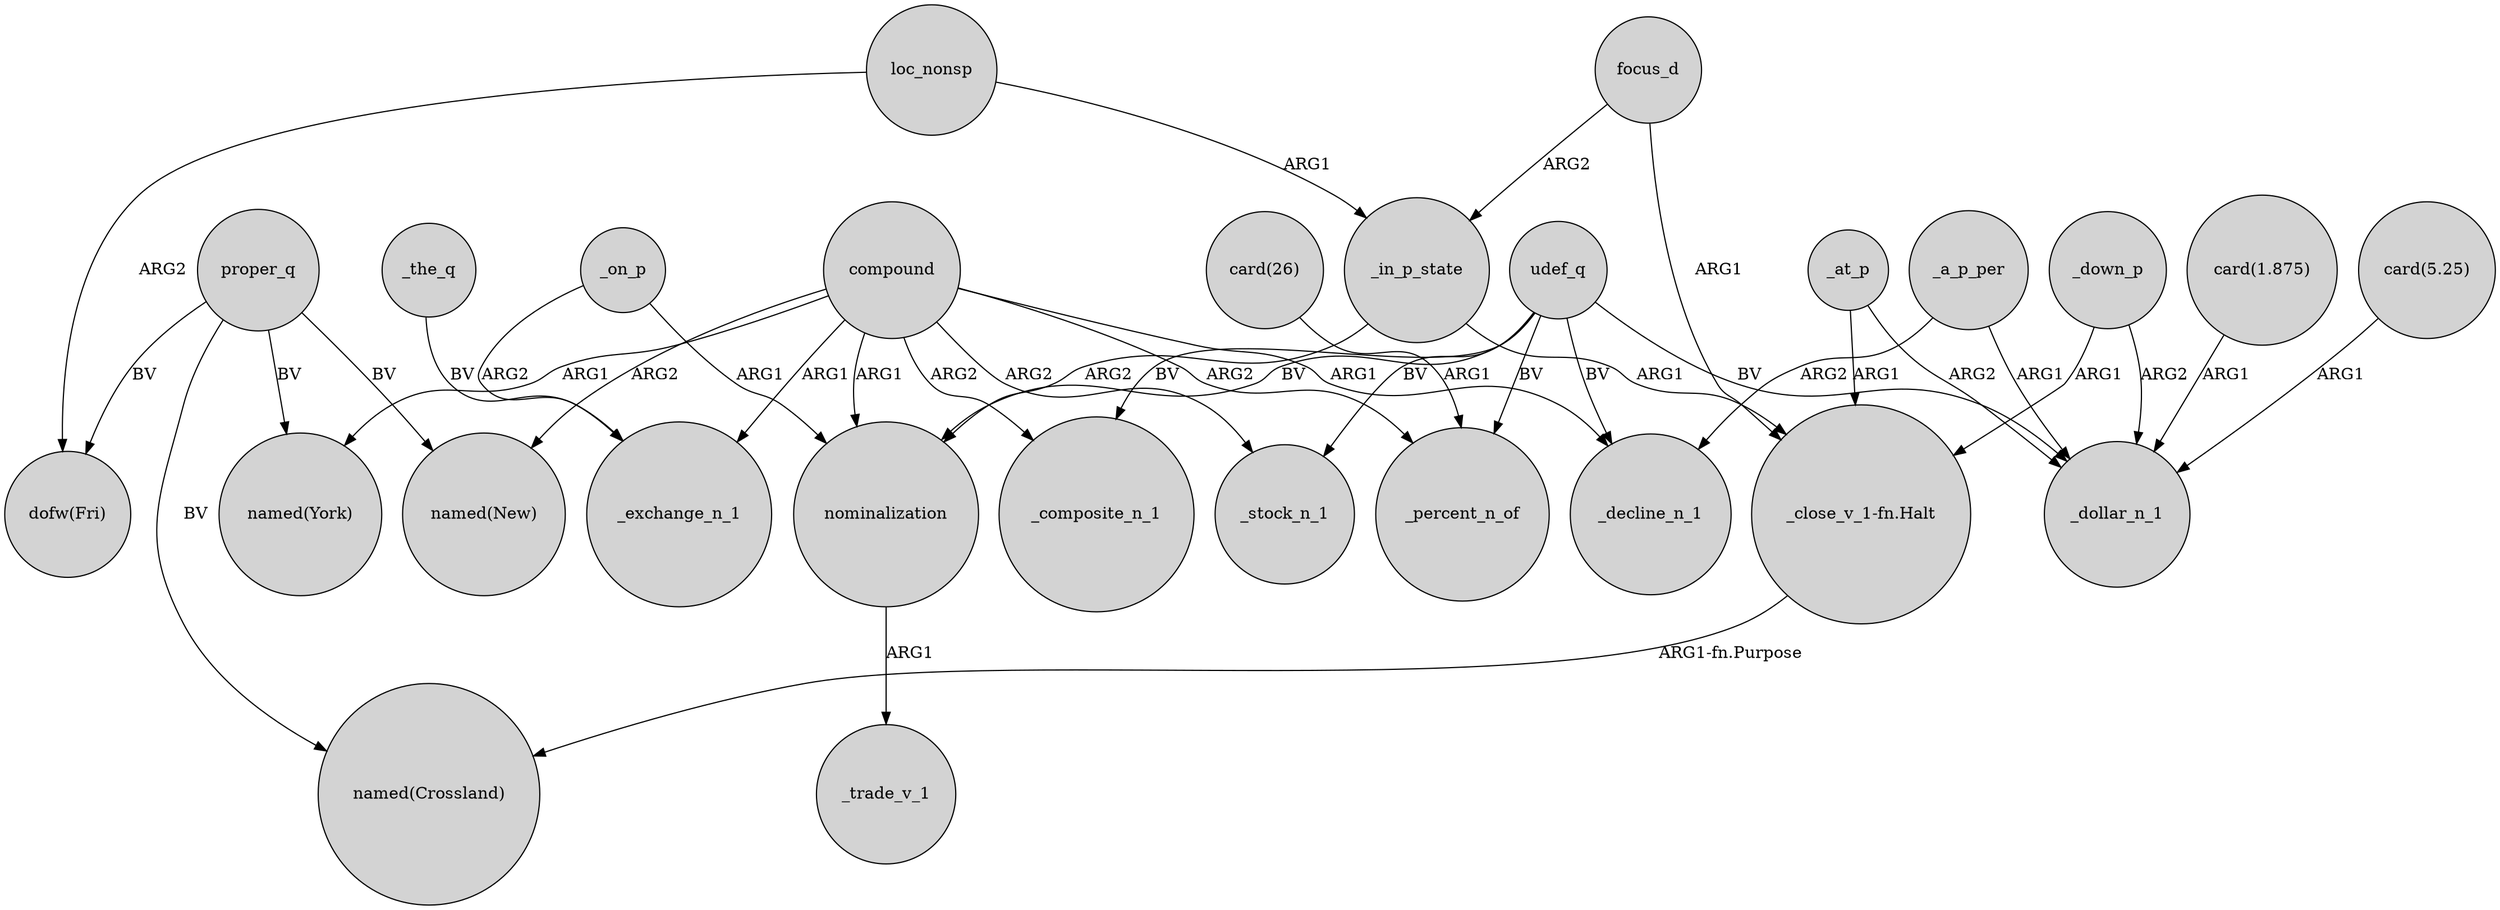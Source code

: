 digraph {
	node [shape=circle style=filled]
	_on_p -> nominalization [label=ARG1]
	_in_p_state -> nominalization [label=ARG2]
	focus_d -> "_close_v_1-fn.Halt" [label=ARG1]
	focus_d -> _in_p_state [label=ARG2]
	udef_q -> _decline_n_1 [label=BV]
	_a_p_per -> _decline_n_1 [label=ARG2]
	proper_q -> "dofw(Fri)" [label=BV]
	_in_p_state -> "_close_v_1-fn.Halt" [label=ARG1]
	_down_p -> "_close_v_1-fn.Halt" [label=ARG1]
	compound -> "named(New)" [label=ARG2]
	"card(1.875)" -> _dollar_n_1 [label=ARG1]
	loc_nonsp -> "dofw(Fri)" [label=ARG2]
	"card(5.25)" -> _dollar_n_1 [label=ARG1]
	proper_q -> "named(New)" [label=BV]
	"card(26)" -> _percent_n_of [label=ARG1]
	udef_q -> nominalization [label=BV]
	_on_p -> _exchange_n_1 [label=ARG2]
	compound -> _exchange_n_1 [label=ARG1]
	compound -> _decline_n_1 [label=ARG1]
	proper_q -> "named(York)" [label=BV]
	compound -> nominalization [label=ARG1]
	udef_q -> _stock_n_1 [label=BV]
	_at_p -> _dollar_n_1 [label=ARG2]
	udef_q -> _percent_n_of [label=BV]
	"_close_v_1-fn.Halt" -> "named(Crossland)" [label="ARG1-fn.Purpose"]
	_at_p -> "_close_v_1-fn.Halt" [label=ARG1]
	compound -> _percent_n_of [label=ARG2]
	compound -> _stock_n_1 [label=ARG2]
	udef_q -> _dollar_n_1 [label=BV]
	proper_q -> "named(Crossland)" [label=BV]
	_down_p -> _dollar_n_1 [label=ARG2]
	_a_p_per -> _dollar_n_1 [label=ARG1]
	udef_q -> _composite_n_1 [label=BV]
	compound -> "named(York)" [label=ARG1]
	_the_q -> _exchange_n_1 [label=BV]
	compound -> _composite_n_1 [label=ARG2]
	loc_nonsp -> _in_p_state [label=ARG1]
	nominalization -> _trade_v_1 [label=ARG1]
}
